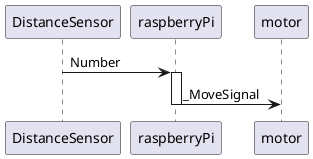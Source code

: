 @startuml
DistanceSensor -> raspberryPi: Number
activate raspberryPi
raspberryPi -> motor: _MoveSignal
deactivate raspberryPi
@enduml